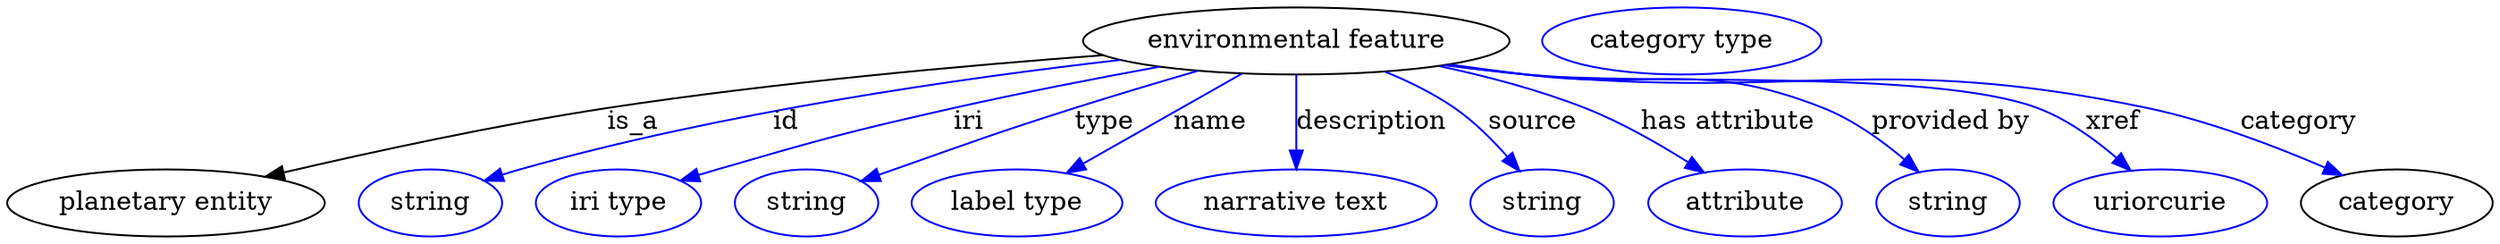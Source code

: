 digraph {
	graph [bb="0,0,1331.5,123"];
	node [label="\N"];
	"environmental feature"	[height=0.5,
		label="environmental feature",
		pos="691.14,105",
		width=3.1775];
	"planetary entity"	[height=0.5,
		pos="85.142,18",
		width=2.3651];
	"environmental feature" -> "planetary entity"	[label=is_a,
		lp="335.14,61.5",
		pos="e,138.25,32.071 587.48,97.383 513.09,91.859 410.6,82.661 321.14,69 262,59.969 195.39,45.449 148.05,34.378"];
	id	[color=blue,
		height=0.5,
		label=string,
		pos="226.14,18",
		width=1.0652];
	"environmental feature" -> id	[color=blue,
		label=id,
		lp="417.14,61.5",
		pos="e,255.14,29.948 596.65,94.817 511.24,85.056 382.66,66.705 274.14,36 271.04,35.121 267.84,34.148 264.65,33.124",
		style=solid];
	iri	[color=blue,
		height=0.5,
		label="iri type",
		pos="327.14,18",
		width=1.2277];
	"environmental feature" -> iri	[color=blue,
		label=iri,
		lp="515.14,61.5",
		pos="e,360.77,29.865 617.49,91.176 583.74,84.998 543.3,77.164 507.14,69 450.68,56.251 436.77,52.03 381.14,36 377.63,34.988 374,33.911 \
370.36,32.81",
		style=solid];
	type	[color=blue,
		height=0.5,
		label=string,
		pos="428.14,18",
		width=1.0652];
	"environmental feature" -> type	[color=blue,
		label=type,
		lp="588.14,61.5",
		pos="e,457.45,29.697 638.28,88.966 617.59,82.949 593.7,75.833 572.14,69 528.73,55.239 518.11,51.079 475.14,36 472.46,35.057 469.69,34.077 \
466.9,33.084",
		style=solid];
	name	[color=blue,
		height=0.5,
		label="label type",
		pos="541.14,18",
		width=1.5707];
	"environmental feature" -> name	[color=blue,
		label=name,
		lp="645.14,61.5",
		pos="e,567.83,34.123 661.86,87.409 637.46,73.58 602.61,53.831 576.62,39.104",
		style=solid];
	description	[color=blue,
		height=0.5,
		label="narrative text",
		pos="691.14,18",
		width=2.0943];
	"environmental feature" -> description	[color=blue,
		label=description,
		lp="731.64,61.5",
		pos="e,691.14,36.175 691.14,86.799 691.14,75.163 691.14,59.548 691.14,46.237",
		style=solid];
	source	[color=blue,
		height=0.5,
		label=string,
		pos="823.14,18",
		width=1.0652];
	"environmental feature" -> source	[color=blue,
		label=source,
		lp="818.14,61.5",
		pos="e,811.02,35.129 738.86,88.5 751.54,83.294 764.84,76.789 776.14,69 786.61,61.784 796.52,51.893 804.52,42.813",
		style=solid];
	"has attribute"	[color=blue,
		height=0.5,
		label=attribute,
		pos="931.14,18",
		width=1.4443];
	"environmental feature" -> "has attribute"	[color=blue,
		label="has attribute",
		lp="923.14,61.5",
		pos="e,909.39,34.359 767.85,91.581 793.27,86.182 821.39,78.798 846.14,69 865.17,61.468 884.96,50.068 900.66,40.054",
		style=solid];
	"provided by"	[color=blue,
		height=0.5,
		label=string,
		pos="1039.1,18",
		width=1.0652];
	"environmental feature" -> "provided by"	[color=blue,
		label="provided by",
		lp="1042.6,61.5",
		pos="e,1023.9,34.688 773.15,92.372 786.83,90.516 800.88,88.662 814.14,87 885.15,78.101 907.79,95.799 974.14,69 989.69,62.718 1004.7,51.629 \
1016.4,41.487",
		style=solid];
	xref	[color=blue,
		height=0.5,
		label=uriorcurie,
		pos="1153.1,18",
		width=1.5887];
	"environmental feature" -> xref	[color=blue,
		label=xref,
		lp="1129.6,61.5",
		pos="e,1137.8,35.427 771.1,92.099 785.41,90.211 800.2,88.418 814.14,87 875.07,80.804 1031.9,90.819 1089.1,69 1104.4,63.163 1119,52.325 \
1130.4,42.228",
		style=solid];
	category	[height=0.5,
		pos="1280.1,18",
		width=1.4263];
	"environmental feature" -> category	[color=blue,
		label=category,
		lp="1228.6,61.5",
		pos="e,1251,33.009 770.76,92.008 785.17,90.119 800.09,88.348 814.14,87 962.12,72.811 1002.7,99.693 1148.1,69 1180.7,62.136 1215.8,48.504 \
1241.6,37.206",
		style=solid];
	"named thing_category"	[color=blue,
		height=0.5,
		label="category type",
		pos="898.14,105",
		width=2.0762];
}

